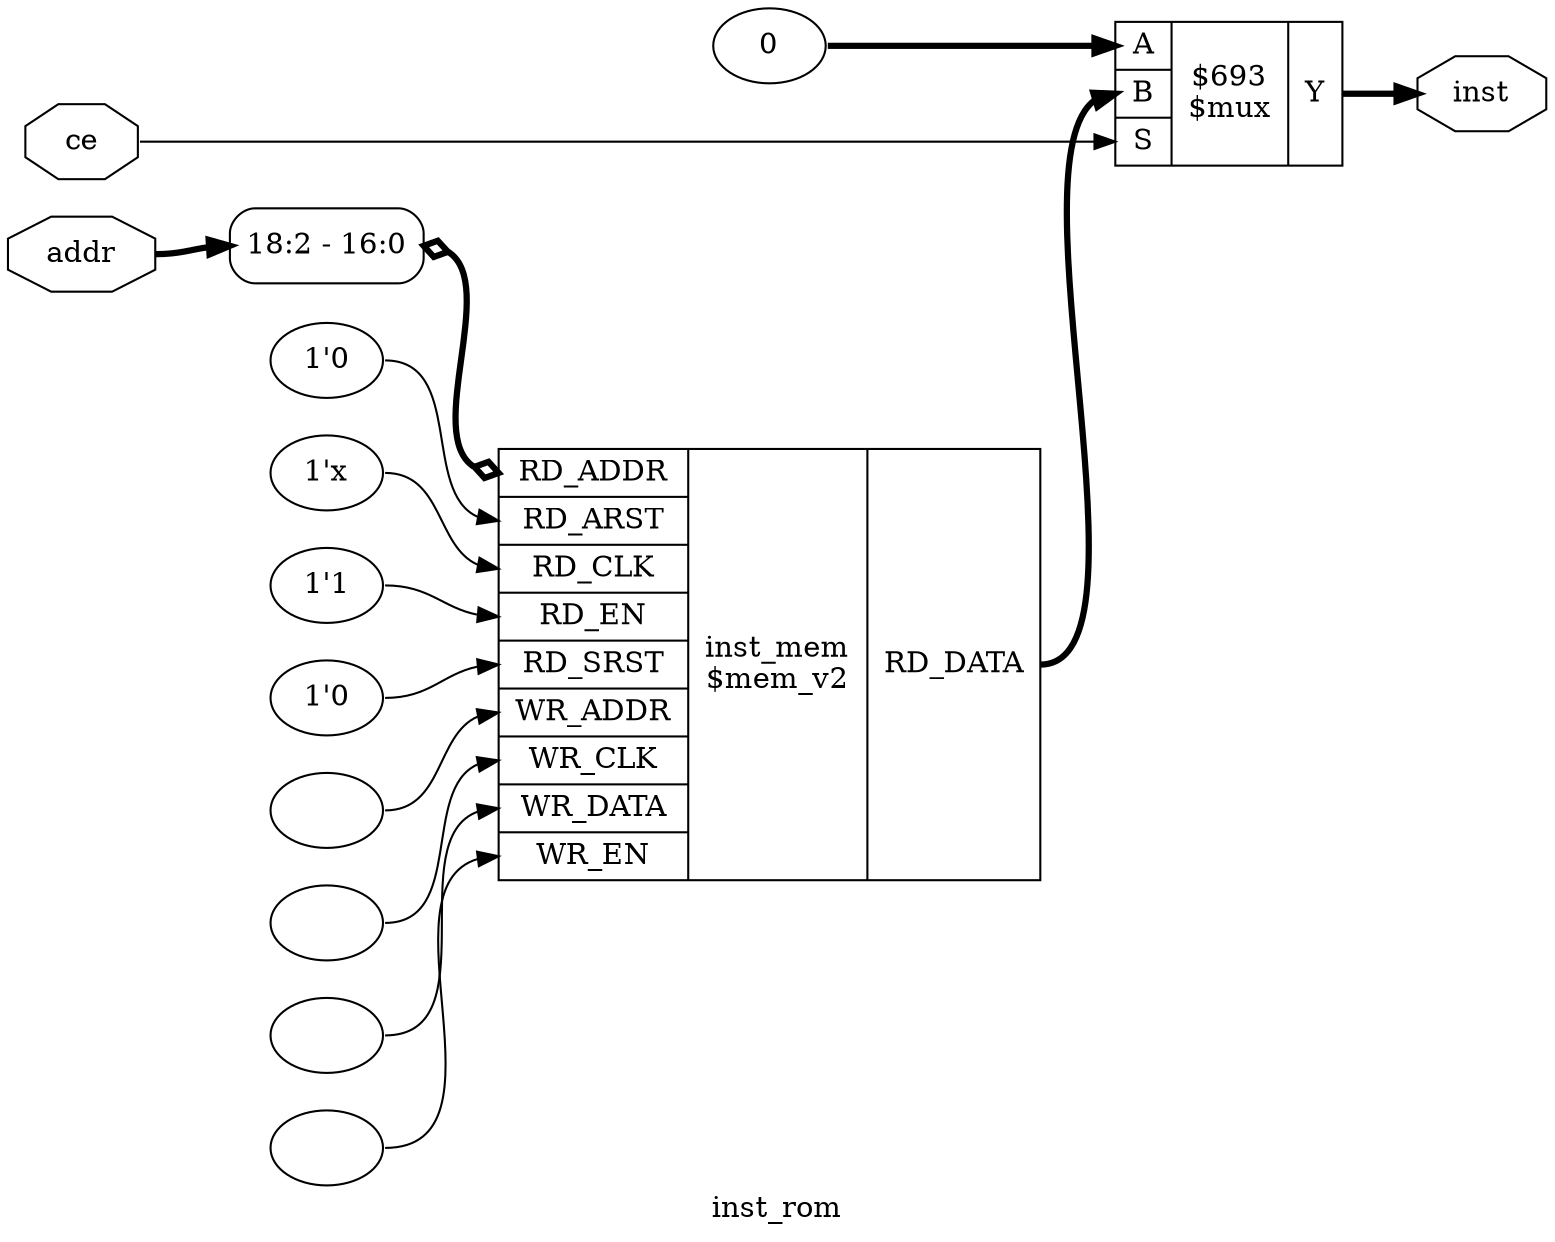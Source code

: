digraph "inst_rom" {
label="inst_rom";
rankdir="LR";
remincross=true;
n2 [ shape=octagon, label="addr", color="black", fontcolor="black" ];
n3 [ shape=octagon, label="ce", color="black", fontcolor="black" ];
n4 [ shape=octagon, label="inst", color="black", fontcolor="black" ];
{ rank="source"; n2; n3;}
{ rank="sink"; n4;}
v0 [ label="0" ];
c9 [ shape=record, label="{{<p5> A|<p6> B|<p7> S}|$693\n$mux|{<p8> Y}}" ];
v2 [ label="1'0" ];
v3 [ label="1'x" ];
v4 [ label="1'1" ];
v5 [ label="1'0" ];
v6 [ label="" ];
v7 [ label="" ];
v8 [ label="" ];
v9 [ label="" ];
c20 [ shape=record, label="{{<p10> RD_ADDR|<p11> RD_ARST|<p12> RD_CLK|<p13> RD_EN|<p14> RD_SRST|<p15> WR_ADDR|<p16> WR_CLK|<p17> WR_DATA|<p18> WR_EN}|inst_mem\n$mem_v2|{<p19> RD_DATA}}" ];
x1 [ shape=record, style=rounded, label="<s0> 18:2 - 16:0 " ];
x1:e -> c20:p10:w [arrowhead=odiamond, arrowtail=odiamond, dir=both, color="black", style="setlinewidth(3)", label=""];
c20:p19:e -> c9:p6:w [color="black", style="setlinewidth(3)", label=""];
n2:e -> x1:s0:w [color="black", style="setlinewidth(3)", label=""];
n3:e -> c9:p7:w [color="black", label=""];
c9:p8:e -> n4:w [color="black", style="setlinewidth(3)", label=""];
v0:e -> c9:p5:w [color="black", style="setlinewidth(3)", label=""];
v2:e -> c20:p11:w [color="black", label=""];
v3:e -> c20:p12:w [color="black", label=""];
v4:e -> c20:p13:w [color="black", label=""];
v5:e -> c20:p14:w [color="black", label=""];
v6:e -> c20:p15:w [color="black", label=""];
v7:e -> c20:p16:w [color="black", label=""];
v8:e -> c20:p17:w [color="black", label=""];
v9:e -> c20:p18:w [color="black", label=""];
}